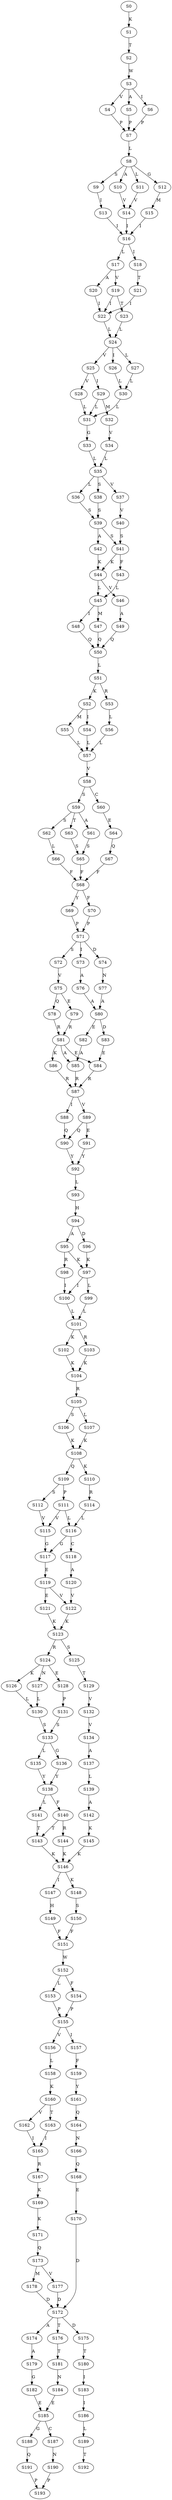 strict digraph  {
	S0 -> S1 [ label = K ];
	S1 -> S2 [ label = T ];
	S2 -> S3 [ label = W ];
	S3 -> S4 [ label = V ];
	S3 -> S5 [ label = A ];
	S3 -> S6 [ label = I ];
	S4 -> S7 [ label = P ];
	S5 -> S7 [ label = P ];
	S6 -> S7 [ label = P ];
	S7 -> S8 [ label = L ];
	S8 -> S9 [ label = S ];
	S8 -> S10 [ label = A ];
	S8 -> S11 [ label = L ];
	S8 -> S12 [ label = G ];
	S9 -> S13 [ label = I ];
	S10 -> S14 [ label = V ];
	S11 -> S14 [ label = V ];
	S12 -> S15 [ label = M ];
	S13 -> S16 [ label = I ];
	S14 -> S16 [ label = I ];
	S15 -> S16 [ label = I ];
	S16 -> S17 [ label = L ];
	S16 -> S18 [ label = I ];
	S17 -> S19 [ label = V ];
	S17 -> S20 [ label = A ];
	S18 -> S21 [ label = T ];
	S19 -> S22 [ label = I ];
	S19 -> S23 [ label = T ];
	S20 -> S22 [ label = I ];
	S21 -> S22 [ label = I ];
	S22 -> S24 [ label = L ];
	S23 -> S24 [ label = L ];
	S24 -> S25 [ label = V ];
	S24 -> S26 [ label = I ];
	S24 -> S27 [ label = L ];
	S25 -> S28 [ label = V ];
	S25 -> S29 [ label = I ];
	S26 -> S30 [ label = L ];
	S27 -> S30 [ label = L ];
	S28 -> S31 [ label = L ];
	S29 -> S32 [ label = M ];
	S29 -> S31 [ label = L ];
	S30 -> S31 [ label = L ];
	S31 -> S33 [ label = G ];
	S32 -> S34 [ label = V ];
	S33 -> S35 [ label = L ];
	S34 -> S35 [ label = L ];
	S35 -> S36 [ label = L ];
	S35 -> S37 [ label = V ];
	S35 -> S38 [ label = S ];
	S36 -> S39 [ label = S ];
	S37 -> S40 [ label = V ];
	S38 -> S39 [ label = S ];
	S39 -> S41 [ label = S ];
	S39 -> S42 [ label = A ];
	S40 -> S41 [ label = S ];
	S41 -> S43 [ label = F ];
	S41 -> S44 [ label = K ];
	S42 -> S44 [ label = K ];
	S43 -> S45 [ label = L ];
	S44 -> S46 [ label = V ];
	S44 -> S45 [ label = L ];
	S45 -> S47 [ label = M ];
	S45 -> S48 [ label = I ];
	S46 -> S49 [ label = A ];
	S47 -> S50 [ label = Q ];
	S48 -> S50 [ label = Q ];
	S49 -> S50 [ label = Q ];
	S50 -> S51 [ label = L ];
	S51 -> S52 [ label = K ];
	S51 -> S53 [ label = R ];
	S52 -> S54 [ label = I ];
	S52 -> S55 [ label = M ];
	S53 -> S56 [ label = L ];
	S54 -> S57 [ label = L ];
	S55 -> S57 [ label = L ];
	S56 -> S57 [ label = L ];
	S57 -> S58 [ label = V ];
	S58 -> S59 [ label = S ];
	S58 -> S60 [ label = C ];
	S59 -> S61 [ label = A ];
	S59 -> S62 [ label = S ];
	S59 -> S63 [ label = T ];
	S60 -> S64 [ label = E ];
	S61 -> S65 [ label = S ];
	S62 -> S66 [ label = L ];
	S63 -> S65 [ label = S ];
	S64 -> S67 [ label = Q ];
	S65 -> S68 [ label = F ];
	S66 -> S68 [ label = F ];
	S67 -> S68 [ label = F ];
	S68 -> S69 [ label = Y ];
	S68 -> S70 [ label = F ];
	S69 -> S71 [ label = P ];
	S70 -> S71 [ label = P ];
	S71 -> S72 [ label = S ];
	S71 -> S73 [ label = I ];
	S71 -> S74 [ label = D ];
	S72 -> S75 [ label = V ];
	S73 -> S76 [ label = A ];
	S74 -> S77 [ label = N ];
	S75 -> S78 [ label = Q ];
	S75 -> S79 [ label = E ];
	S76 -> S80 [ label = A ];
	S77 -> S80 [ label = A ];
	S78 -> S81 [ label = R ];
	S79 -> S81 [ label = R ];
	S80 -> S82 [ label = E ];
	S80 -> S83 [ label = D ];
	S81 -> S84 [ label = E ];
	S81 -> S85 [ label = A ];
	S81 -> S86 [ label = K ];
	S82 -> S85 [ label = A ];
	S83 -> S84 [ label = E ];
	S84 -> S87 [ label = R ];
	S85 -> S87 [ label = R ];
	S86 -> S87 [ label = R ];
	S87 -> S88 [ label = I ];
	S87 -> S89 [ label = V ];
	S88 -> S90 [ label = Q ];
	S89 -> S91 [ label = E ];
	S89 -> S90 [ label = Q ];
	S90 -> S92 [ label = Y ];
	S91 -> S92 [ label = Y ];
	S92 -> S93 [ label = L ];
	S93 -> S94 [ label = H ];
	S94 -> S95 [ label = A ];
	S94 -> S96 [ label = D ];
	S95 -> S97 [ label = K ];
	S95 -> S98 [ label = R ];
	S96 -> S97 [ label = K ];
	S97 -> S99 [ label = L ];
	S97 -> S100 [ label = I ];
	S98 -> S100 [ label = I ];
	S99 -> S101 [ label = L ];
	S100 -> S101 [ label = L ];
	S101 -> S102 [ label = K ];
	S101 -> S103 [ label = R ];
	S102 -> S104 [ label = K ];
	S103 -> S104 [ label = K ];
	S104 -> S105 [ label = R ];
	S105 -> S106 [ label = S ];
	S105 -> S107 [ label = L ];
	S106 -> S108 [ label = K ];
	S107 -> S108 [ label = K ];
	S108 -> S109 [ label = Q ];
	S108 -> S110 [ label = K ];
	S109 -> S111 [ label = P ];
	S109 -> S112 [ label = S ];
	S110 -> S114 [ label = R ];
	S111 -> S115 [ label = V ];
	S111 -> S116 [ label = L ];
	S112 -> S115 [ label = V ];
	S114 -> S116 [ label = L ];
	S115 -> S117 [ label = G ];
	S116 -> S118 [ label = C ];
	S116 -> S117 [ label = G ];
	S117 -> S119 [ label = E ];
	S118 -> S120 [ label = A ];
	S119 -> S121 [ label = E ];
	S119 -> S122 [ label = V ];
	S120 -> S122 [ label = V ];
	S121 -> S123 [ label = K ];
	S122 -> S123 [ label = K ];
	S123 -> S124 [ label = R ];
	S123 -> S125 [ label = S ];
	S124 -> S126 [ label = K ];
	S124 -> S127 [ label = N ];
	S124 -> S128 [ label = E ];
	S125 -> S129 [ label = T ];
	S126 -> S130 [ label = L ];
	S127 -> S130 [ label = L ];
	S128 -> S131 [ label = P ];
	S129 -> S132 [ label = V ];
	S130 -> S133 [ label = S ];
	S131 -> S133 [ label = S ];
	S132 -> S134 [ label = V ];
	S133 -> S135 [ label = L ];
	S133 -> S136 [ label = G ];
	S134 -> S137 [ label = A ];
	S135 -> S138 [ label = Y ];
	S136 -> S138 [ label = Y ];
	S137 -> S139 [ label = L ];
	S138 -> S140 [ label = F ];
	S138 -> S141 [ label = L ];
	S139 -> S142 [ label = A ];
	S140 -> S143 [ label = T ];
	S140 -> S144 [ label = R ];
	S141 -> S143 [ label = T ];
	S142 -> S145 [ label = K ];
	S143 -> S146 [ label = K ];
	S144 -> S146 [ label = K ];
	S145 -> S146 [ label = K ];
	S146 -> S147 [ label = I ];
	S146 -> S148 [ label = K ];
	S147 -> S149 [ label = H ];
	S148 -> S150 [ label = S ];
	S149 -> S151 [ label = F ];
	S150 -> S151 [ label = F ];
	S151 -> S152 [ label = W ];
	S152 -> S153 [ label = L ];
	S152 -> S154 [ label = F ];
	S153 -> S155 [ label = P ];
	S154 -> S155 [ label = P ];
	S155 -> S156 [ label = V ];
	S155 -> S157 [ label = I ];
	S156 -> S158 [ label = L ];
	S157 -> S159 [ label = F ];
	S158 -> S160 [ label = K ];
	S159 -> S161 [ label = Y ];
	S160 -> S162 [ label = V ];
	S160 -> S163 [ label = T ];
	S161 -> S164 [ label = Q ];
	S162 -> S165 [ label = I ];
	S163 -> S165 [ label = I ];
	S164 -> S166 [ label = N ];
	S165 -> S167 [ label = R ];
	S166 -> S168 [ label = Q ];
	S167 -> S169 [ label = K ];
	S168 -> S170 [ label = E ];
	S169 -> S171 [ label = K ];
	S170 -> S172 [ label = D ];
	S171 -> S173 [ label = Q ];
	S172 -> S174 [ label = A ];
	S172 -> S175 [ label = D ];
	S172 -> S176 [ label = T ];
	S173 -> S177 [ label = V ];
	S173 -> S178 [ label = M ];
	S174 -> S179 [ label = A ];
	S175 -> S180 [ label = T ];
	S176 -> S181 [ label = T ];
	S177 -> S172 [ label = D ];
	S178 -> S172 [ label = D ];
	S179 -> S182 [ label = G ];
	S180 -> S183 [ label = I ];
	S181 -> S184 [ label = N ];
	S182 -> S185 [ label = E ];
	S183 -> S186 [ label = I ];
	S184 -> S185 [ label = E ];
	S185 -> S187 [ label = C ];
	S185 -> S188 [ label = G ];
	S186 -> S189 [ label = L ];
	S187 -> S190 [ label = N ];
	S188 -> S191 [ label = Q ];
	S189 -> S192 [ label = T ];
	S190 -> S193 [ label = P ];
	S191 -> S193 [ label = P ];
}
